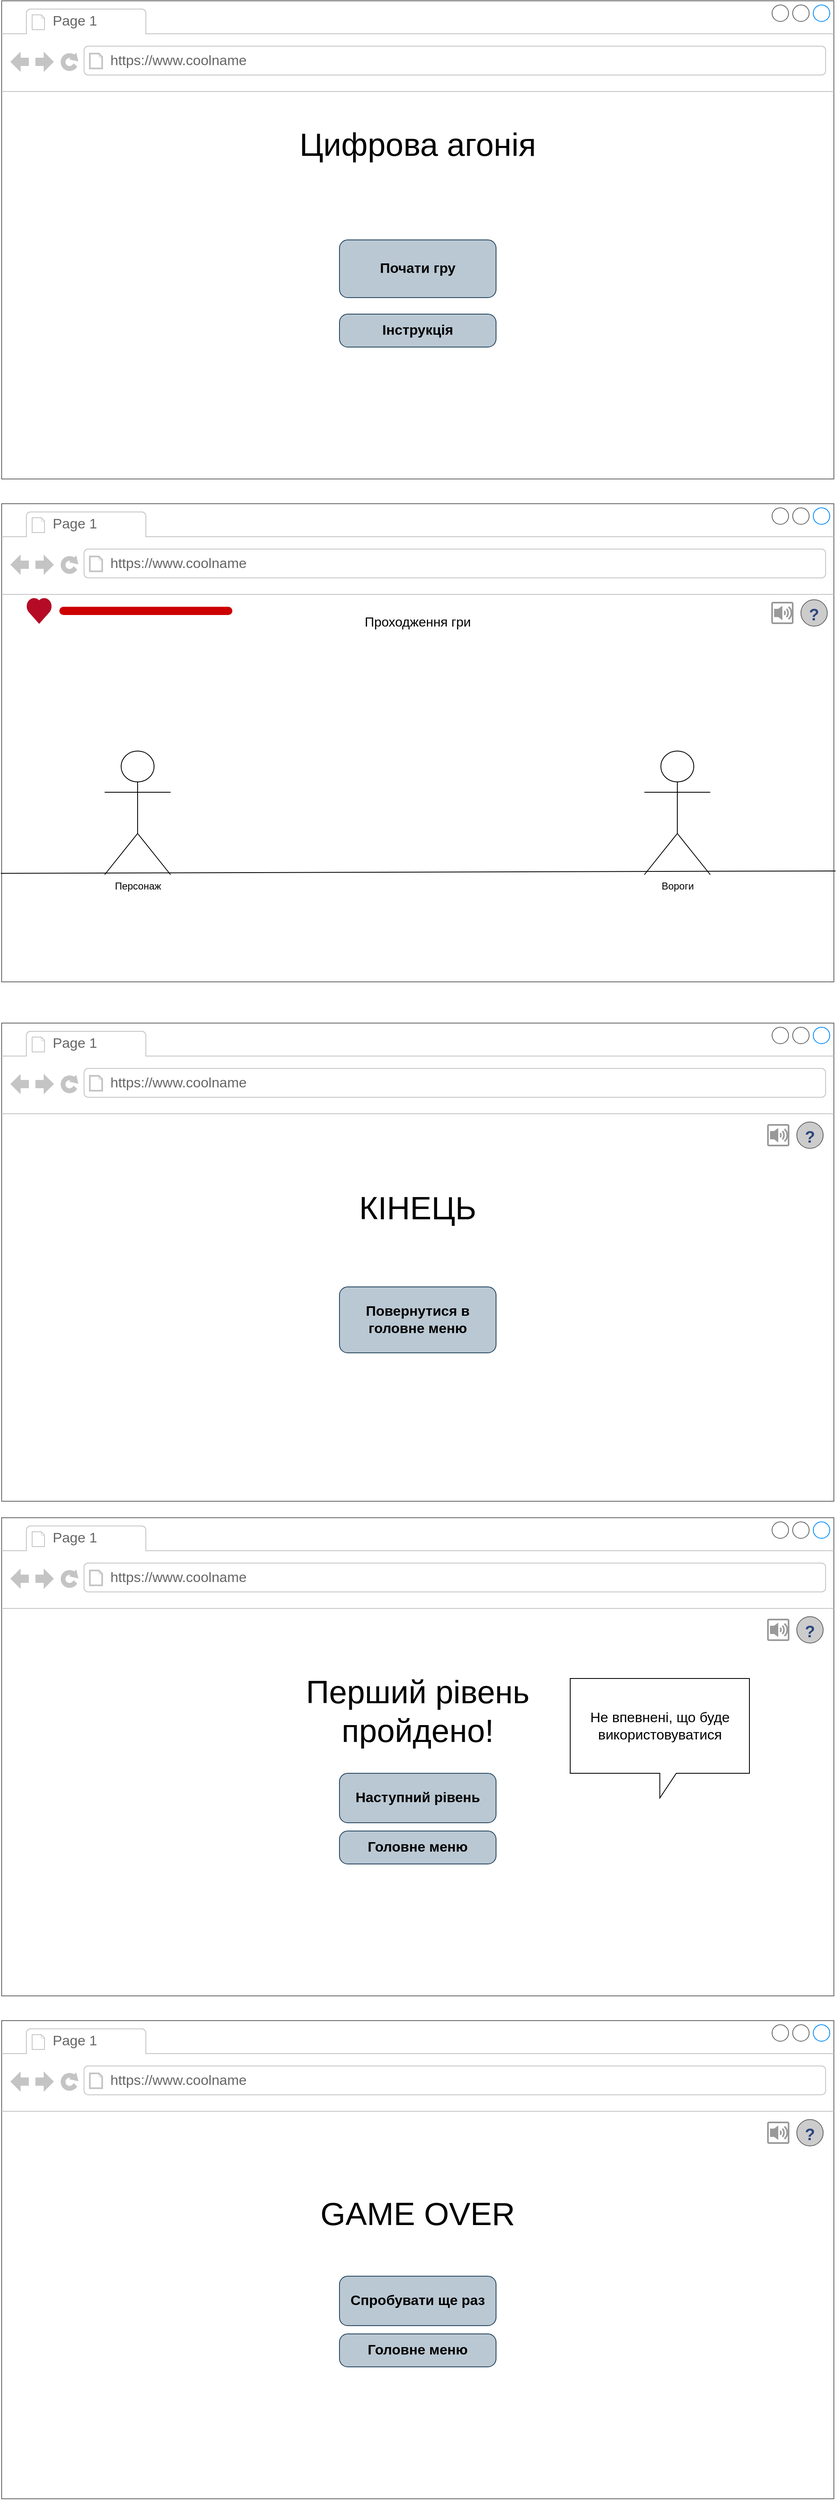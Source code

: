 <mxfile version="24.0.4" type="device">
  <diagram name="Сторінка-1" id="6a6qvD1-HpwonhdaGCRA">
    <mxGraphModel dx="3580" dy="1867" grid="1" gridSize="10" guides="1" tooltips="1" connect="1" arrows="1" fold="1" page="0" pageScale="1" pageWidth="827" pageHeight="1169" math="0" shadow="0">
      <root>
        <mxCell id="0" />
        <mxCell id="1" parent="0" />
        <mxCell id="97yGeqRNfgGxLknGt3WS-2" value="" style="strokeWidth=1;shadow=0;dashed=0;align=center;html=1;shape=mxgraph.mockup.containers.browserWindow;rSize=0;strokeColor=#666666;strokeColor2=#008cff;strokeColor3=#c4c4c4;mainText=,;recursiveResize=0;" parent="1" vertex="1">
          <mxGeometry x="-260" y="30" width="1010" height="580" as="geometry" />
        </mxCell>
        <mxCell id="97yGeqRNfgGxLknGt3WS-3" value="Page 1" style="strokeWidth=1;shadow=0;dashed=0;align=center;html=1;shape=mxgraph.mockup.containers.anchor;fontSize=17;fontColor=#666666;align=left;whiteSpace=wrap;" parent="97yGeqRNfgGxLknGt3WS-2" vertex="1">
          <mxGeometry x="60" y="12" width="110" height="26" as="geometry" />
        </mxCell>
        <mxCell id="97yGeqRNfgGxLknGt3WS-4" value="https://www.coolname" style="strokeWidth=1;shadow=0;dashed=0;align=center;html=1;shape=mxgraph.mockup.containers.anchor;rSize=0;fontSize=17;fontColor=#666666;align=left;" parent="97yGeqRNfgGxLknGt3WS-2" vertex="1">
          <mxGeometry x="130" y="60" width="250" height="26" as="geometry" />
        </mxCell>
        <mxCell id="97yGeqRNfgGxLknGt3WS-5" value="Почати гру" style="strokeWidth=1;shadow=0;dashed=0;align=center;html=1;shape=mxgraph.mockup.buttons.button;mainText=;buttonStyle=round;fontSize=17;fontStyle=1;whiteSpace=wrap;fillColor=#bac8d3;strokeColor=#23445d;" parent="97yGeqRNfgGxLknGt3WS-2" vertex="1">
          <mxGeometry x="410" y="290" width="190" height="70" as="geometry" />
        </mxCell>
        <mxCell id="97yGeqRNfgGxLknGt3WS-10" value="Інструкція" style="strokeWidth=1;shadow=0;dashed=0;align=center;html=1;shape=mxgraph.mockup.buttons.button;mainText=;buttonStyle=round;fontSize=17;fontStyle=1;whiteSpace=wrap;fillColor=#bac8d3;strokeColor=#23445d;" parent="97yGeqRNfgGxLknGt3WS-2" vertex="1">
          <mxGeometry x="410" y="380" width="190" height="40" as="geometry" />
        </mxCell>
        <mxCell id="97yGeqRNfgGxLknGt3WS-11" value="&lt;font style=&quot;font-size: 39px;&quot;&gt;Цифрова агонія&lt;/font&gt;" style="text;html=1;align=center;verticalAlign=middle;whiteSpace=wrap;rounded=0;" parent="97yGeqRNfgGxLknGt3WS-2" vertex="1">
          <mxGeometry x="280" y="140" width="450" height="70" as="geometry" />
        </mxCell>
        <mxCell id="97yGeqRNfgGxLknGt3WS-12" value="" style="strokeWidth=1;shadow=0;dashed=0;align=center;html=1;shape=mxgraph.mockup.containers.browserWindow;rSize=0;strokeColor=#666666;strokeColor2=#008cff;strokeColor3=#c4c4c4;mainText=,;recursiveResize=0;" parent="1" vertex="1">
          <mxGeometry x="-260" y="640" width="1010" height="580" as="geometry" />
        </mxCell>
        <mxCell id="97yGeqRNfgGxLknGt3WS-13" value="Page 1" style="strokeWidth=1;shadow=0;dashed=0;align=center;html=1;shape=mxgraph.mockup.containers.anchor;fontSize=17;fontColor=#666666;align=left;whiteSpace=wrap;" parent="97yGeqRNfgGxLknGt3WS-12" vertex="1">
          <mxGeometry x="60" y="12" width="110" height="26" as="geometry" />
        </mxCell>
        <mxCell id="97yGeqRNfgGxLknGt3WS-14" value="https://www.coolname" style="strokeWidth=1;shadow=0;dashed=0;align=center;html=1;shape=mxgraph.mockup.containers.anchor;rSize=0;fontSize=17;fontColor=#666666;align=left;" parent="97yGeqRNfgGxLknGt3WS-12" vertex="1">
          <mxGeometry x="130" y="60" width="250" height="26" as="geometry" />
        </mxCell>
        <mxCell id="97yGeqRNfgGxLknGt3WS-19" value="Персонаж" style="shape=umlActor;verticalLabelPosition=bottom;verticalAlign=top;html=1;outlineConnect=0;" parent="97yGeqRNfgGxLknGt3WS-12" vertex="1">
          <mxGeometry x="125" y="300" width="80" height="150" as="geometry" />
        </mxCell>
        <mxCell id="97yGeqRNfgGxLknGt3WS-21" value="Вороги" style="shape=umlActor;verticalLabelPosition=bottom;verticalAlign=top;html=1;outlineConnect=0;" parent="97yGeqRNfgGxLknGt3WS-12" vertex="1">
          <mxGeometry x="780" y="300" width="80" height="150" as="geometry" />
        </mxCell>
        <mxCell id="97yGeqRNfgGxLknGt3WS-25" value="" style="verticalLabelPosition=bottom;shadow=0;dashed=0;align=center;html=1;verticalAlign=top;strokeWidth=1;shape=mxgraph.mockup.misc.help_icon;" parent="97yGeqRNfgGxLknGt3WS-12" vertex="1">
          <mxGeometry x="970" y="116.5" width="32" height="32" as="geometry" />
        </mxCell>
        <mxCell id="97yGeqRNfgGxLknGt3WS-26" value="" style="strokeColor=#999999;verticalLabelPosition=bottom;shadow=0;dashed=0;verticalAlign=top;strokeWidth=2;html=1;shape=mxgraph.mockup.misc.volumeIcon;" parent="97yGeqRNfgGxLknGt3WS-12" vertex="1">
          <mxGeometry x="935" y="120" width="25" height="25" as="geometry" />
        </mxCell>
        <mxCell id="97yGeqRNfgGxLknGt3WS-28" value="" style="verticalLabelPosition=bottom;shadow=0;dashed=0;align=center;html=1;verticalAlign=top;strokeWidth=1;shape=mxgraph.mockup.misc.progressBar;fillColor=#CC0000;strokeColor=none;fillColor2=#99ddff;barPos=0;" parent="97yGeqRNfgGxLknGt3WS-12" vertex="1">
          <mxGeometry x="70" y="120" width="210" height="20" as="geometry" />
        </mxCell>
        <mxCell id="97yGeqRNfgGxLknGt3WS-41" value="&lt;font style=&quot;font-size: 16px;&quot;&gt;Проходження гри&lt;/font&gt;" style="text;html=1;align=center;verticalAlign=middle;whiteSpace=wrap;rounded=0;" parent="97yGeqRNfgGxLknGt3WS-12" vertex="1">
          <mxGeometry x="410" y="116.5" width="190" height="53.5" as="geometry" />
        </mxCell>
        <mxCell id="DN3tmchyXIPDvixoA0uq-4" value="" style="verticalLabelPosition=bottom;verticalAlign=top;html=1;shape=mxgraph.basic.heart;fillColor=#B50B27;strokeColor=#B50B27;" parent="97yGeqRNfgGxLknGt3WS-12" vertex="1">
          <mxGeometry x="30" y="114" width="31" height="31" as="geometry" />
        </mxCell>
        <mxCell id="97yGeqRNfgGxLknGt3WS-20" value="" style="endArrow=none;html=1;rounded=0;exitX=-0.001;exitY=0.773;exitDx=0;exitDy=0;exitPerimeter=0;entryX=1.002;entryY=0.768;entryDx=0;entryDy=0;entryPerimeter=0;" parent="1" source="97yGeqRNfgGxLknGt3WS-12" target="97yGeqRNfgGxLknGt3WS-12" edge="1">
          <mxGeometry width="50" height="50" relative="1" as="geometry">
            <mxPoint x="250" y="940" as="sourcePoint" />
            <mxPoint x="300" y="890" as="targetPoint" />
          </mxGeometry>
        </mxCell>
        <mxCell id="97yGeqRNfgGxLknGt3WS-29" value="" style="strokeWidth=1;shadow=0;dashed=0;align=center;html=1;shape=mxgraph.mockup.containers.browserWindow;rSize=0;strokeColor=#666666;strokeColor2=#008cff;strokeColor3=#c4c4c4;mainText=,;recursiveResize=0;" parent="1" vertex="1">
          <mxGeometry x="-260" y="1270" width="1010" height="580" as="geometry" />
        </mxCell>
        <mxCell id="97yGeqRNfgGxLknGt3WS-30" value="Page 1" style="strokeWidth=1;shadow=0;dashed=0;align=center;html=1;shape=mxgraph.mockup.containers.anchor;fontSize=17;fontColor=#666666;align=left;whiteSpace=wrap;" parent="97yGeqRNfgGxLknGt3WS-29" vertex="1">
          <mxGeometry x="60" y="12" width="110" height="26" as="geometry" />
        </mxCell>
        <mxCell id="97yGeqRNfgGxLknGt3WS-31" value="https://www.coolname" style="strokeWidth=1;shadow=0;dashed=0;align=center;html=1;shape=mxgraph.mockup.containers.anchor;rSize=0;fontSize=17;fontColor=#666666;align=left;" parent="97yGeqRNfgGxLknGt3WS-29" vertex="1">
          <mxGeometry x="130" y="60" width="250" height="26" as="geometry" />
        </mxCell>
        <mxCell id="97yGeqRNfgGxLknGt3WS-32" value="Повернутися в головне меню" style="strokeWidth=1;shadow=0;dashed=0;align=center;html=1;shape=mxgraph.mockup.buttons.button;mainText=;buttonStyle=round;fontSize=17;fontStyle=1;whiteSpace=wrap;fillColor=#bac8d3;strokeColor=#23445d;" parent="97yGeqRNfgGxLknGt3WS-29" vertex="1">
          <mxGeometry x="410" y="320" width="190" height="80" as="geometry" />
        </mxCell>
        <mxCell id="97yGeqRNfgGxLknGt3WS-34" value="&lt;span style=&quot;font-size: 39px;&quot;&gt;КІНЕЦЬ&lt;/span&gt;" style="text;html=1;align=center;verticalAlign=middle;whiteSpace=wrap;rounded=0;" parent="97yGeqRNfgGxLknGt3WS-29" vertex="1">
          <mxGeometry x="280" y="190" width="450" height="70" as="geometry" />
        </mxCell>
        <mxCell id="97yGeqRNfgGxLknGt3WS-59" value="" style="verticalLabelPosition=bottom;shadow=0;dashed=0;align=center;html=1;verticalAlign=top;strokeWidth=1;shape=mxgraph.mockup.misc.help_icon;" parent="97yGeqRNfgGxLknGt3WS-29" vertex="1">
          <mxGeometry x="965" y="120" width="32" height="32" as="geometry" />
        </mxCell>
        <mxCell id="97yGeqRNfgGxLknGt3WS-60" value="" style="strokeColor=#999999;verticalLabelPosition=bottom;shadow=0;dashed=0;verticalAlign=top;strokeWidth=2;html=1;shape=mxgraph.mockup.misc.volumeIcon;" parent="97yGeqRNfgGxLknGt3WS-29" vertex="1">
          <mxGeometry x="930" y="123.5" width="25" height="25" as="geometry" />
        </mxCell>
        <mxCell id="97yGeqRNfgGxLknGt3WS-35" value="" style="strokeWidth=1;shadow=0;dashed=0;align=center;html=1;shape=mxgraph.mockup.containers.browserWindow;rSize=0;strokeColor=#666666;strokeColor2=#008cff;strokeColor3=#c4c4c4;mainText=,;recursiveResize=0;" parent="1" vertex="1">
          <mxGeometry x="-260" y="1870" width="1010" height="580" as="geometry" />
        </mxCell>
        <mxCell id="97yGeqRNfgGxLknGt3WS-36" value="Page 1" style="strokeWidth=1;shadow=0;dashed=0;align=center;html=1;shape=mxgraph.mockup.containers.anchor;fontSize=17;fontColor=#666666;align=left;whiteSpace=wrap;" parent="97yGeqRNfgGxLknGt3WS-35" vertex="1">
          <mxGeometry x="60" y="12" width="110" height="26" as="geometry" />
        </mxCell>
        <mxCell id="97yGeqRNfgGxLknGt3WS-37" value="https://www.coolname" style="strokeWidth=1;shadow=0;dashed=0;align=center;html=1;shape=mxgraph.mockup.containers.anchor;rSize=0;fontSize=17;fontColor=#666666;align=left;" parent="97yGeqRNfgGxLknGt3WS-35" vertex="1">
          <mxGeometry x="130" y="60" width="250" height="26" as="geometry" />
        </mxCell>
        <mxCell id="97yGeqRNfgGxLknGt3WS-38" value="Наступний рівень" style="strokeWidth=1;shadow=0;dashed=0;align=center;html=1;shape=mxgraph.mockup.buttons.button;mainText=;buttonStyle=round;fontSize=17;fontStyle=1;whiteSpace=wrap;fillColor=#bac8d3;strokeColor=#23445d;" parent="97yGeqRNfgGxLknGt3WS-35" vertex="1">
          <mxGeometry x="410" y="310" width="190" height="60" as="geometry" />
        </mxCell>
        <mxCell id="97yGeqRNfgGxLknGt3WS-39" value="&lt;span style=&quot;font-size: 39px;&quot;&gt;Перший рівень пройдено!&lt;/span&gt;" style="text;html=1;align=center;verticalAlign=middle;whiteSpace=wrap;rounded=0;" parent="97yGeqRNfgGxLknGt3WS-35" vertex="1">
          <mxGeometry x="280" y="190" width="450" height="90" as="geometry" />
        </mxCell>
        <mxCell id="97yGeqRNfgGxLknGt3WS-40" value="Головне меню" style="strokeWidth=1;shadow=0;dashed=0;align=center;html=1;shape=mxgraph.mockup.buttons.button;mainText=;buttonStyle=round;fontSize=17;fontStyle=1;whiteSpace=wrap;fillColor=#bac8d3;strokeColor=#23445d;" parent="97yGeqRNfgGxLknGt3WS-35" vertex="1">
          <mxGeometry x="410" y="380" width="190" height="40" as="geometry" />
        </mxCell>
        <mxCell id="97yGeqRNfgGxLknGt3WS-61" value="" style="verticalLabelPosition=bottom;shadow=0;dashed=0;align=center;html=1;verticalAlign=top;strokeWidth=1;shape=mxgraph.mockup.misc.help_icon;" parent="97yGeqRNfgGxLknGt3WS-35" vertex="1">
          <mxGeometry x="965" y="120" width="32" height="32" as="geometry" />
        </mxCell>
        <mxCell id="97yGeqRNfgGxLknGt3WS-62" value="" style="strokeColor=#999999;verticalLabelPosition=bottom;shadow=0;dashed=0;verticalAlign=top;strokeWidth=2;html=1;shape=mxgraph.mockup.misc.volumeIcon;" parent="97yGeqRNfgGxLknGt3WS-35" vertex="1">
          <mxGeometry x="930" y="123.5" width="25" height="25" as="geometry" />
        </mxCell>
        <mxCell id="DN3tmchyXIPDvixoA0uq-5" value="&lt;font style=&quot;font-size: 17px;&quot;&gt;Не впевнені, що буде використовуватися&lt;/font&gt;" style="shape=callout;whiteSpace=wrap;html=1;perimeter=calloutPerimeter;" parent="97yGeqRNfgGxLknGt3WS-35" vertex="1">
          <mxGeometry x="690" y="195" width="217.5" height="145" as="geometry" />
        </mxCell>
        <mxCell id="97yGeqRNfgGxLknGt3WS-42" value="" style="strokeWidth=1;shadow=0;dashed=0;align=center;html=1;shape=mxgraph.mockup.containers.browserWindow;rSize=0;strokeColor=#666666;strokeColor2=#008cff;strokeColor3=#c4c4c4;mainText=,;recursiveResize=0;" parent="1" vertex="1">
          <mxGeometry x="-260" y="2480" width="1010" height="580" as="geometry" />
        </mxCell>
        <mxCell id="97yGeqRNfgGxLknGt3WS-43" value="Page 1" style="strokeWidth=1;shadow=0;dashed=0;align=center;html=1;shape=mxgraph.mockup.containers.anchor;fontSize=17;fontColor=#666666;align=left;whiteSpace=wrap;" parent="97yGeqRNfgGxLknGt3WS-42" vertex="1">
          <mxGeometry x="60" y="12" width="110" height="26" as="geometry" />
        </mxCell>
        <mxCell id="97yGeqRNfgGxLknGt3WS-44" value="https://www.coolname" style="strokeWidth=1;shadow=0;dashed=0;align=center;html=1;shape=mxgraph.mockup.containers.anchor;rSize=0;fontSize=17;fontColor=#666666;align=left;" parent="97yGeqRNfgGxLknGt3WS-42" vertex="1">
          <mxGeometry x="130" y="60" width="250" height="26" as="geometry" />
        </mxCell>
        <mxCell id="97yGeqRNfgGxLknGt3WS-45" value="Спробувати ще раз" style="strokeWidth=1;shadow=0;dashed=0;align=center;html=1;shape=mxgraph.mockup.buttons.button;mainText=;buttonStyle=round;fontSize=17;fontStyle=1;whiteSpace=wrap;fillColor=#bac8d3;strokeColor=#23445d;" parent="97yGeqRNfgGxLknGt3WS-42" vertex="1">
          <mxGeometry x="410" y="310" width="190" height="60" as="geometry" />
        </mxCell>
        <mxCell id="97yGeqRNfgGxLknGt3WS-46" value="&lt;span style=&quot;font-size: 39px;&quot;&gt;GAME OVER&lt;/span&gt;" style="text;html=1;align=center;verticalAlign=middle;whiteSpace=wrap;rounded=0;" parent="97yGeqRNfgGxLknGt3WS-42" vertex="1">
          <mxGeometry x="280" y="190" width="450" height="90" as="geometry" />
        </mxCell>
        <mxCell id="97yGeqRNfgGxLknGt3WS-47" value="Головне меню" style="strokeWidth=1;shadow=0;dashed=0;align=center;html=1;shape=mxgraph.mockup.buttons.button;mainText=;buttonStyle=round;fontSize=17;fontStyle=1;whiteSpace=wrap;fillColor=#bac8d3;strokeColor=#23445d;" parent="97yGeqRNfgGxLknGt3WS-42" vertex="1">
          <mxGeometry x="410" y="380" width="190" height="40" as="geometry" />
        </mxCell>
        <mxCell id="97yGeqRNfgGxLknGt3WS-63" value="" style="verticalLabelPosition=bottom;shadow=0;dashed=0;align=center;html=1;verticalAlign=top;strokeWidth=1;shape=mxgraph.mockup.misc.help_icon;" parent="97yGeqRNfgGxLknGt3WS-42" vertex="1">
          <mxGeometry x="965" y="120" width="32" height="32" as="geometry" />
        </mxCell>
        <mxCell id="97yGeqRNfgGxLknGt3WS-64" value="" style="strokeColor=#999999;verticalLabelPosition=bottom;shadow=0;dashed=0;verticalAlign=top;strokeWidth=2;html=1;shape=mxgraph.mockup.misc.volumeIcon;" parent="97yGeqRNfgGxLknGt3WS-42" vertex="1">
          <mxGeometry x="930" y="123.5" width="25" height="25" as="geometry" />
        </mxCell>
      </root>
    </mxGraphModel>
  </diagram>
</mxfile>
